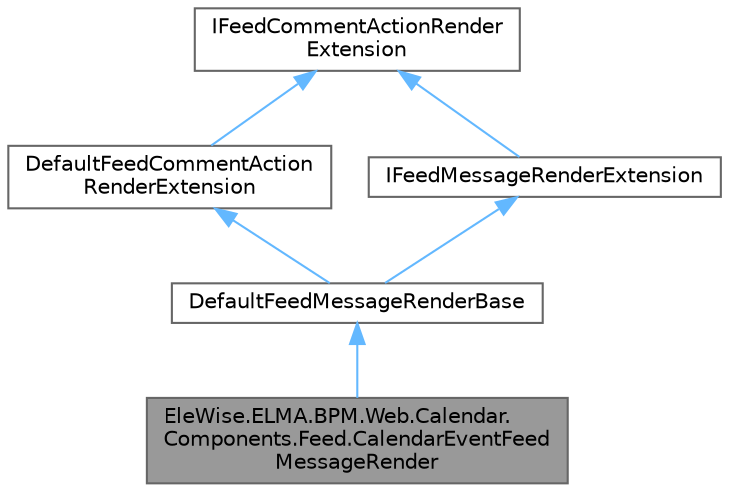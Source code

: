 digraph "EleWise.ELMA.BPM.Web.Calendar.Components.Feed.CalendarEventFeedMessageRender"
{
 // LATEX_PDF_SIZE
  bgcolor="transparent";
  edge [fontname=Helvetica,fontsize=10,labelfontname=Helvetica,labelfontsize=10];
  node [fontname=Helvetica,fontsize=10,shape=box,height=0.2,width=0.4];
  Node1 [id="Node000001",label="EleWise.ELMA.BPM.Web.Calendar.\lComponents.Feed.CalendarEventFeed\lMessageRender",height=0.2,width=0.4,color="gray40", fillcolor="grey60", style="filled", fontcolor="black",tooltip="Точка расширения для отображения информации к сообщений событий календаря"];
  Node2 -> Node1 [id="edge1_Node000001_Node000002",dir="back",color="steelblue1",style="solid",tooltip=" "];
  Node2 [id="Node000002",label="DefaultFeedMessageRenderBase",height=0.2,width=0.4,color="gray40", fillcolor="white", style="filled",URL="$class_ele_wise_1_1_e_l_m_a_1_1_messages_1_1_web_1_1_components_1_1_feed_1_1_default_feed_message_render_base.html",tooltip="Точка расширения для отображения ленты сообщений всех типов объектов."];
  Node3 -> Node2 [id="edge2_Node000002_Node000003",dir="back",color="steelblue1",style="solid",tooltip=" "];
  Node3 [id="Node000003",label="DefaultFeedCommentAction\lRenderExtension",height=0.2,width=0.4,color="gray40", fillcolor="white", style="filled",URL="$class_ele_wise_1_1_e_l_m_a_1_1_messages_1_1_web_1_1_components_1_1_feed_1_1_default_feed_comment_action_render_extension.html",tooltip="Точка расширения для отображения ленты сообщений всех типов объектов."];
  Node4 -> Node3 [id="edge3_Node000003_Node000004",dir="back",color="steelblue1",style="solid",tooltip=" "];
  Node4 [id="Node000004",label="IFeedCommentActionRender\lExtension",height=0.2,width=0.4,color="gray40", fillcolor="white", style="filled",URL="$interface_ele_wise_1_1_e_l_m_a_1_1_messages_1_1_web_1_1_extension_points_1_1_i_feed_comment_action_render_extension.html",tooltip="Точка расширения для отображения действия комментария ленты сообщений (веб-часть)"];
  Node5 -> Node2 [id="edge4_Node000002_Node000005",dir="back",color="steelblue1",style="solid",tooltip=" "];
  Node5 [id="Node000005",label="IFeedMessageRenderExtension",height=0.2,width=0.4,color="gray40", fillcolor="white", style="filled",URL="$interface_ele_wise_1_1_e_l_m_a_1_1_messages_1_1_web_1_1_extension_points_1_1_i_feed_message_render_extension.html",tooltip="Точка расширения для отображения дополнительной информации в родительском сообщении ленты (веб-часть)"];
  Node4 -> Node5 [id="edge5_Node000005_Node000004",dir="back",color="steelblue1",style="solid",tooltip=" "];
}
